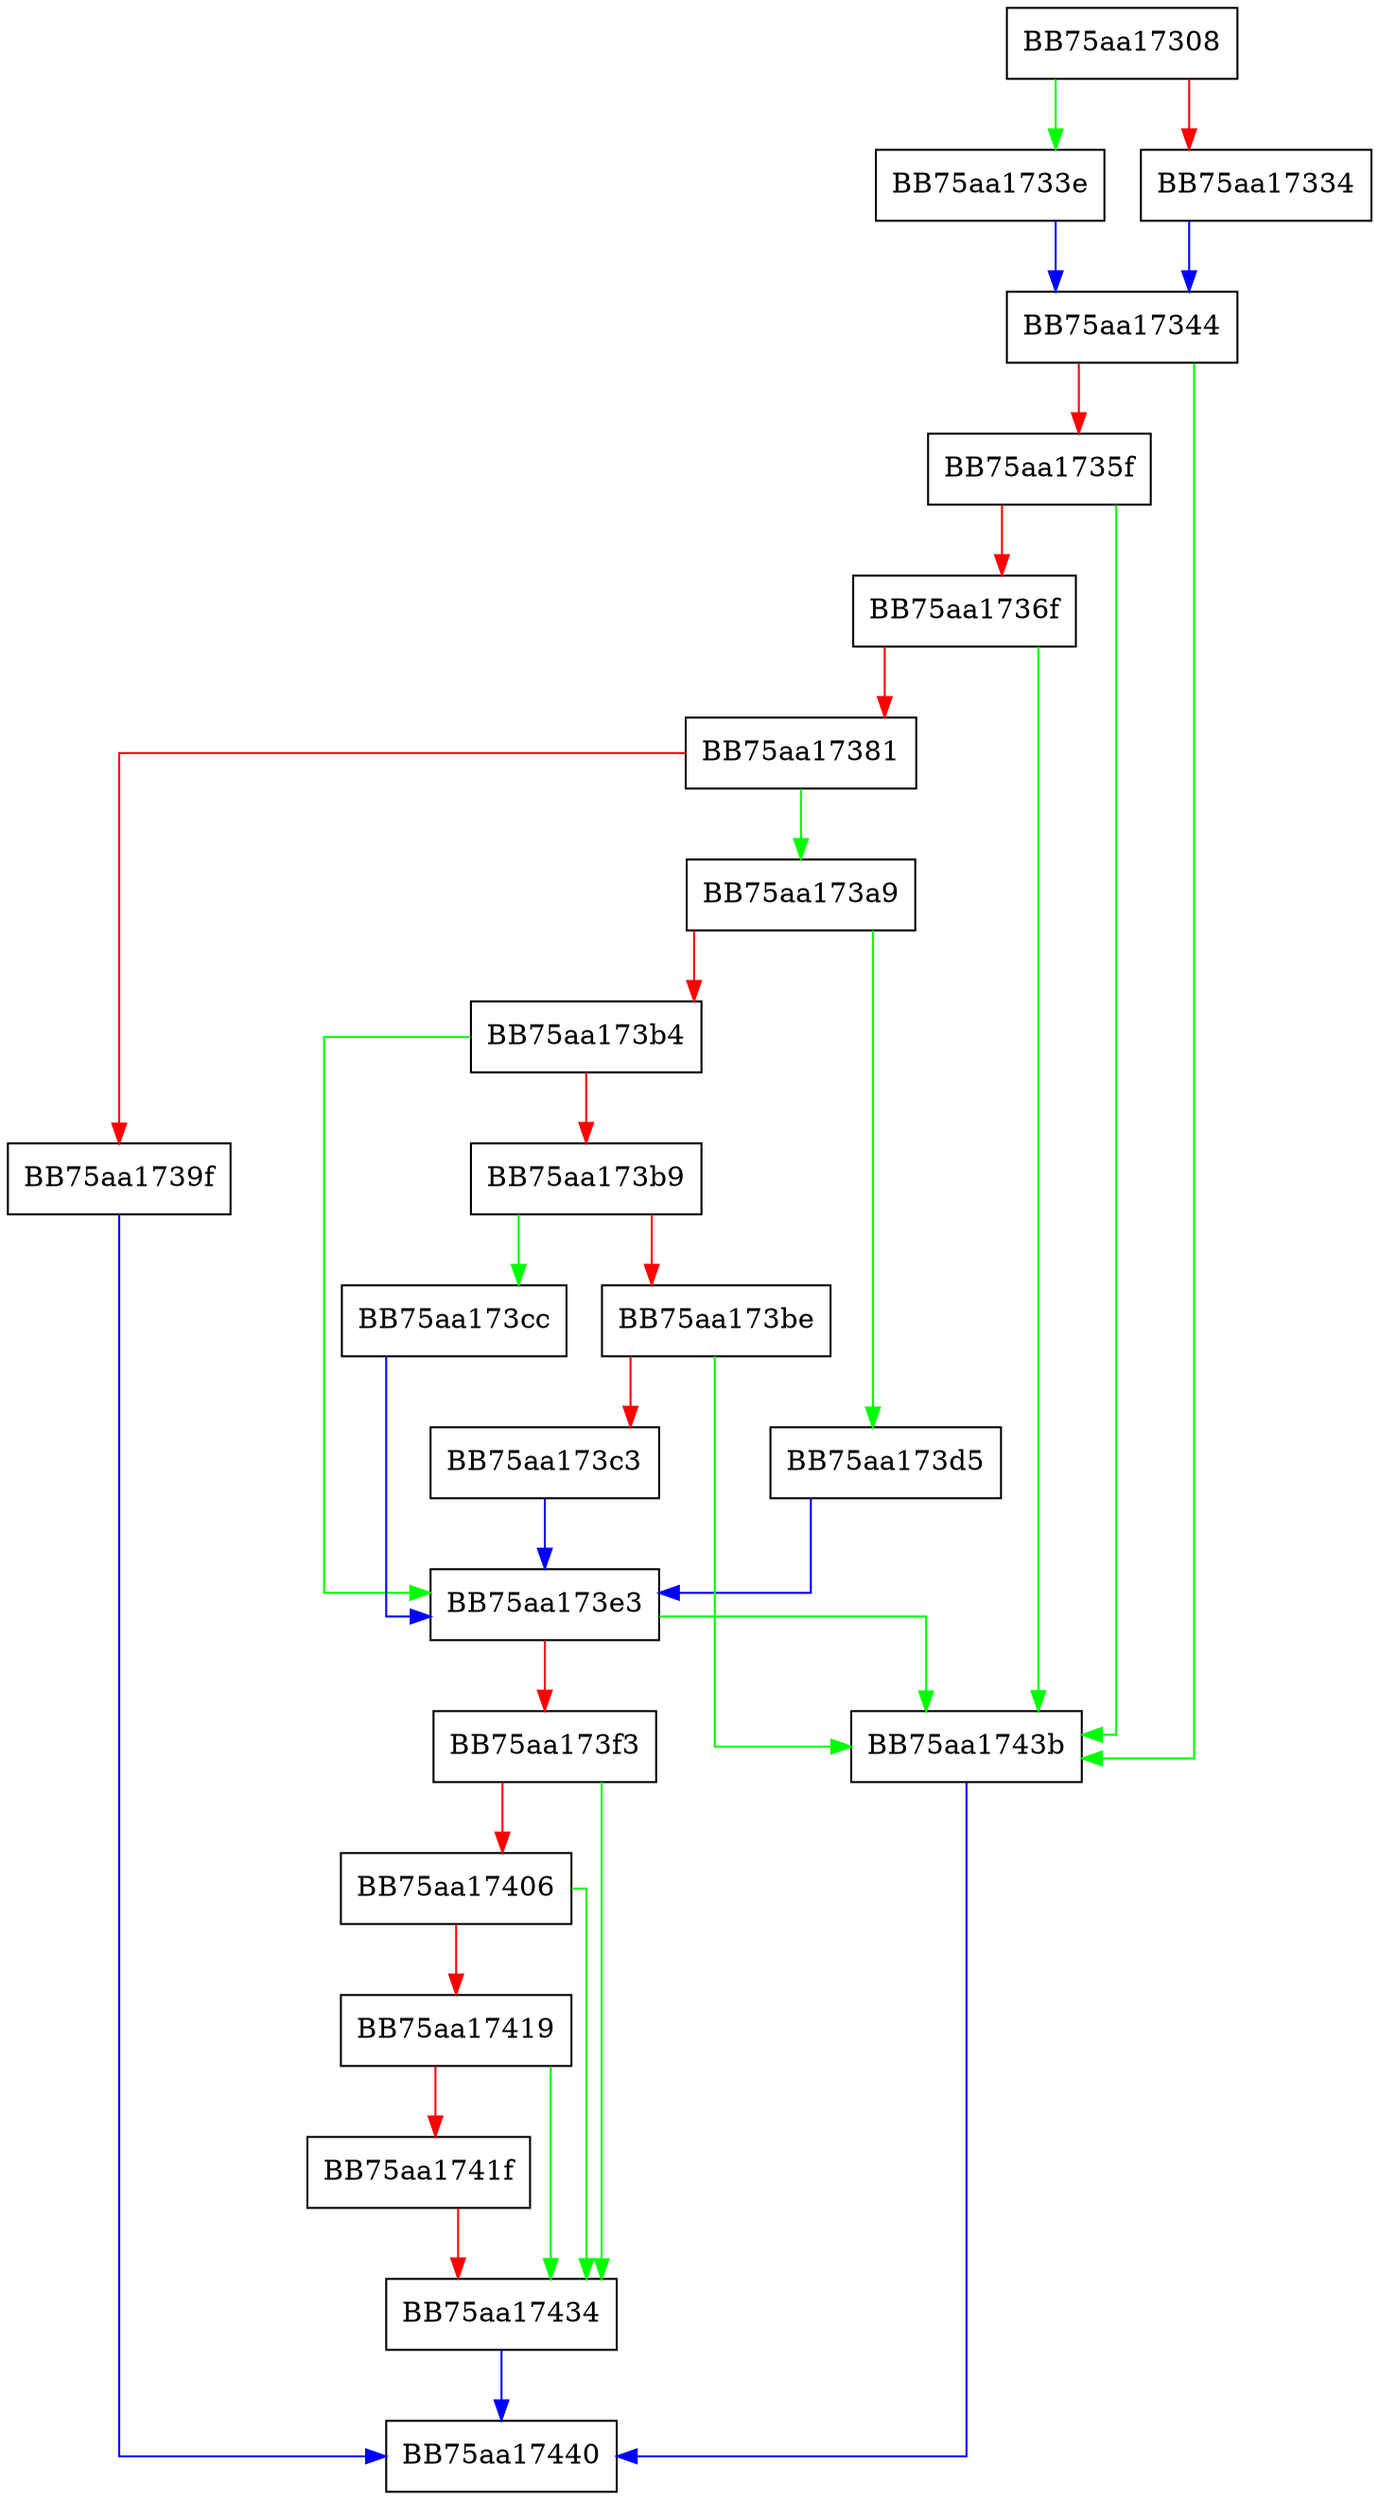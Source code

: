 digraph pef_cm1 {
  node [shape="box"];
  graph [splines=ortho];
  BB75aa17308 -> BB75aa1733e [color="green"];
  BB75aa17308 -> BB75aa17334 [color="red"];
  BB75aa17334 -> BB75aa17344 [color="blue"];
  BB75aa1733e -> BB75aa17344 [color="blue"];
  BB75aa17344 -> BB75aa1743b [color="green"];
  BB75aa17344 -> BB75aa1735f [color="red"];
  BB75aa1735f -> BB75aa1743b [color="green"];
  BB75aa1735f -> BB75aa1736f [color="red"];
  BB75aa1736f -> BB75aa1743b [color="green"];
  BB75aa1736f -> BB75aa17381 [color="red"];
  BB75aa17381 -> BB75aa173a9 [color="green"];
  BB75aa17381 -> BB75aa1739f [color="red"];
  BB75aa1739f -> BB75aa17440 [color="blue"];
  BB75aa173a9 -> BB75aa173d5 [color="green"];
  BB75aa173a9 -> BB75aa173b4 [color="red"];
  BB75aa173b4 -> BB75aa173e3 [color="green"];
  BB75aa173b4 -> BB75aa173b9 [color="red"];
  BB75aa173b9 -> BB75aa173cc [color="green"];
  BB75aa173b9 -> BB75aa173be [color="red"];
  BB75aa173be -> BB75aa1743b [color="green"];
  BB75aa173be -> BB75aa173c3 [color="red"];
  BB75aa173c3 -> BB75aa173e3 [color="blue"];
  BB75aa173cc -> BB75aa173e3 [color="blue"];
  BB75aa173d5 -> BB75aa173e3 [color="blue"];
  BB75aa173e3 -> BB75aa1743b [color="green"];
  BB75aa173e3 -> BB75aa173f3 [color="red"];
  BB75aa173f3 -> BB75aa17434 [color="green"];
  BB75aa173f3 -> BB75aa17406 [color="red"];
  BB75aa17406 -> BB75aa17434 [color="green"];
  BB75aa17406 -> BB75aa17419 [color="red"];
  BB75aa17419 -> BB75aa17434 [color="green"];
  BB75aa17419 -> BB75aa1741f [color="red"];
  BB75aa1741f -> BB75aa17434 [color="red"];
  BB75aa17434 -> BB75aa17440 [color="blue"];
  BB75aa1743b -> BB75aa17440 [color="blue"];
}